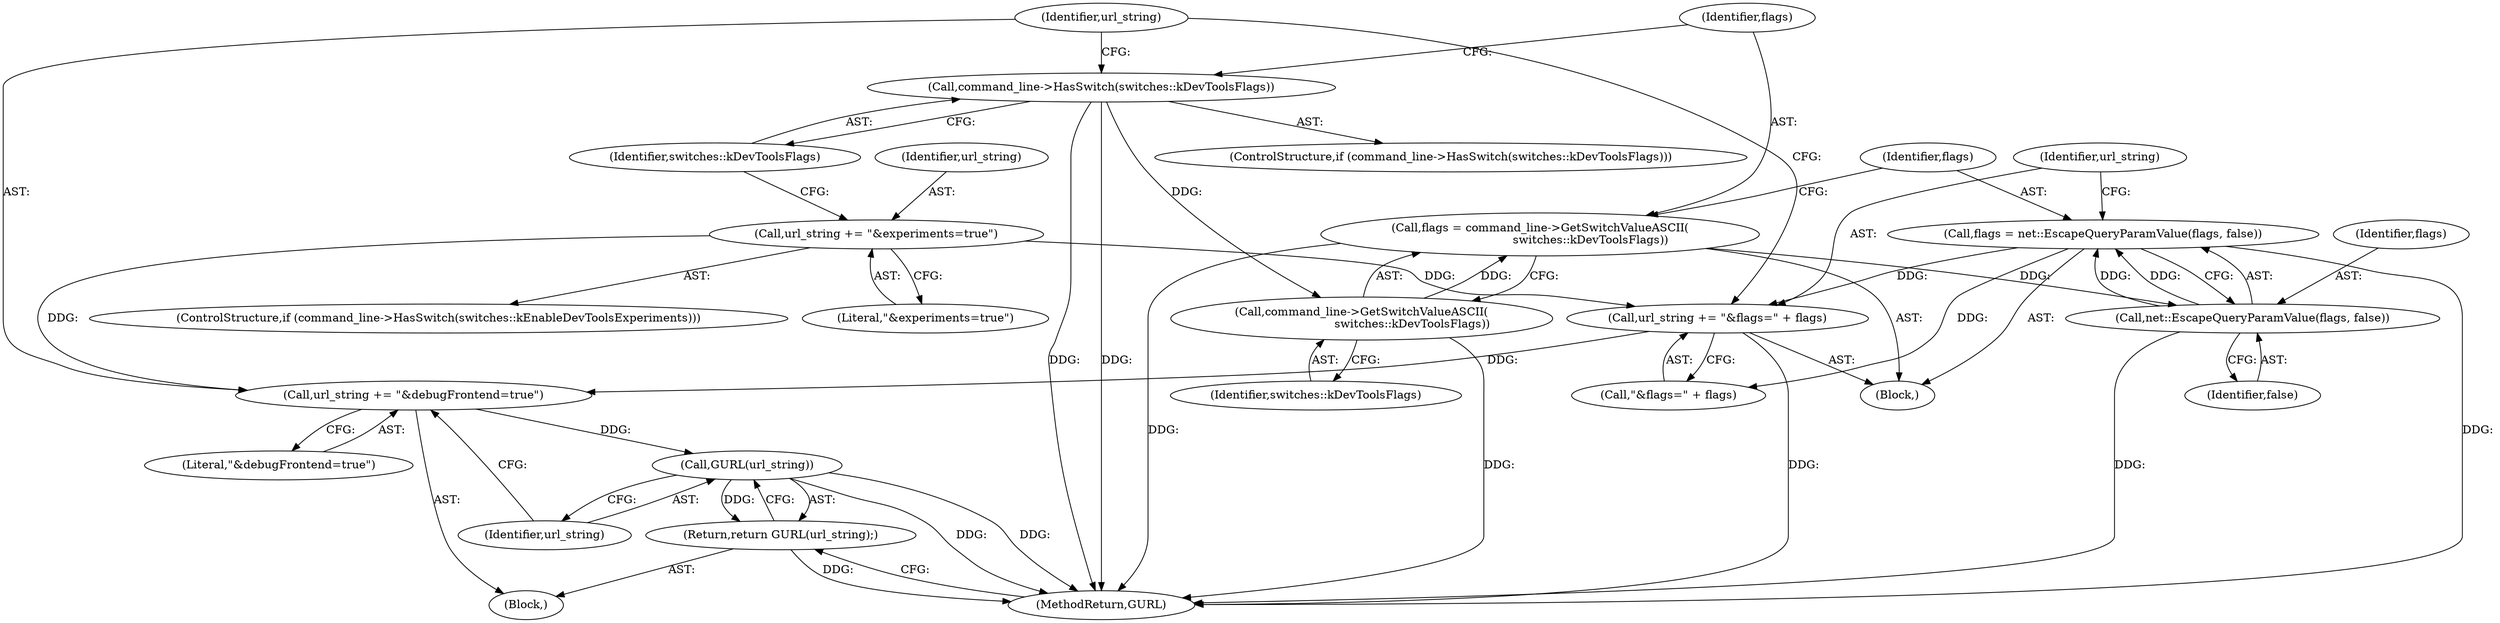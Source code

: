 digraph "1_Chrome_f865c2dfddb1d95af3a2467587c62566e3f7dfe4@del" {
"1000133" [label="(Call,url_string += \"&flags=\" + flags)"];
"1000128" [label="(Call,flags = net::EscapeQueryParamValue(flags, false))"];
"1000130" [label="(Call,net::EscapeQueryParamValue(flags, false))"];
"1000124" [label="(Call,flags = command_line->GetSwitchValueASCII(\n                            switches::kDevToolsFlags))"];
"1000126" [label="(Call,command_line->GetSwitchValueASCII(\n                            switches::kDevToolsFlags))"];
"1000120" [label="(Call,command_line->HasSwitch(switches::kDevToolsFlags))"];
"1000116" [label="(Call,url_string += \"&experiments=true\")"];
"1000138" [label="(Call,url_string += \"&debugFrontend=true\")"];
"1000142" [label="(Call,GURL(url_string))"];
"1000141" [label="(Return,return GURL(url_string);)"];
"1000127" [label="(Identifier,switches::kDevToolsFlags)"];
"1000126" [label="(Call,command_line->GetSwitchValueASCII(\n                            switches::kDevToolsFlags))"];
"1000103" [label="(Block,)"];
"1000113" [label="(ControlStructure,if (command_line->HasSwitch(switches::kEnableDevToolsExperiments)))"];
"1000139" [label="(Identifier,url_string)"];
"1000124" [label="(Call,flags = command_line->GetSwitchValueASCII(\n                            switches::kDevToolsFlags))"];
"1000129" [label="(Identifier,flags)"];
"1000125" [label="(Identifier,flags)"];
"1000143" [label="(Identifier,url_string)"];
"1000135" [label="(Call,\"&flags=\" + flags)"];
"1000133" [label="(Call,url_string += \"&flags=\" + flags)"];
"1000116" [label="(Call,url_string += \"&experiments=true\")"];
"1000142" [label="(Call,GURL(url_string))"];
"1000117" [label="(Identifier,url_string)"];
"1000132" [label="(Identifier,false)"];
"1000134" [label="(Identifier,url_string)"];
"1000140" [label="(Literal,\"&debugFrontend=true\")"];
"1000119" [label="(ControlStructure,if (command_line->HasSwitch(switches::kDevToolsFlags)))"];
"1000122" [label="(Block,)"];
"1000138" [label="(Call,url_string += \"&debugFrontend=true\")"];
"1000121" [label="(Identifier,switches::kDevToolsFlags)"];
"1000141" [label="(Return,return GURL(url_string);)"];
"1000131" [label="(Identifier,flags)"];
"1000120" [label="(Call,command_line->HasSwitch(switches::kDevToolsFlags))"];
"1000118" [label="(Literal,\"&experiments=true\")"];
"1000128" [label="(Call,flags = net::EscapeQueryParamValue(flags, false))"];
"1000130" [label="(Call,net::EscapeQueryParamValue(flags, false))"];
"1000144" [label="(MethodReturn,GURL)"];
"1000133" -> "1000122"  [label="AST: "];
"1000133" -> "1000135"  [label="CFG: "];
"1000134" -> "1000133"  [label="AST: "];
"1000135" -> "1000133"  [label="AST: "];
"1000139" -> "1000133"  [label="CFG: "];
"1000133" -> "1000144"  [label="DDG: "];
"1000128" -> "1000133"  [label="DDG: "];
"1000116" -> "1000133"  [label="DDG: "];
"1000133" -> "1000138"  [label="DDG: "];
"1000128" -> "1000122"  [label="AST: "];
"1000128" -> "1000130"  [label="CFG: "];
"1000129" -> "1000128"  [label="AST: "];
"1000130" -> "1000128"  [label="AST: "];
"1000134" -> "1000128"  [label="CFG: "];
"1000128" -> "1000144"  [label="DDG: "];
"1000130" -> "1000128"  [label="DDG: "];
"1000130" -> "1000128"  [label="DDG: "];
"1000128" -> "1000135"  [label="DDG: "];
"1000130" -> "1000132"  [label="CFG: "];
"1000131" -> "1000130"  [label="AST: "];
"1000132" -> "1000130"  [label="AST: "];
"1000130" -> "1000144"  [label="DDG: "];
"1000124" -> "1000130"  [label="DDG: "];
"1000124" -> "1000122"  [label="AST: "];
"1000124" -> "1000126"  [label="CFG: "];
"1000125" -> "1000124"  [label="AST: "];
"1000126" -> "1000124"  [label="AST: "];
"1000129" -> "1000124"  [label="CFG: "];
"1000124" -> "1000144"  [label="DDG: "];
"1000126" -> "1000124"  [label="DDG: "];
"1000126" -> "1000127"  [label="CFG: "];
"1000127" -> "1000126"  [label="AST: "];
"1000126" -> "1000144"  [label="DDG: "];
"1000120" -> "1000126"  [label="DDG: "];
"1000120" -> "1000119"  [label="AST: "];
"1000120" -> "1000121"  [label="CFG: "];
"1000121" -> "1000120"  [label="AST: "];
"1000125" -> "1000120"  [label="CFG: "];
"1000139" -> "1000120"  [label="CFG: "];
"1000120" -> "1000144"  [label="DDG: "];
"1000120" -> "1000144"  [label="DDG: "];
"1000116" -> "1000113"  [label="AST: "];
"1000116" -> "1000118"  [label="CFG: "];
"1000117" -> "1000116"  [label="AST: "];
"1000118" -> "1000116"  [label="AST: "];
"1000121" -> "1000116"  [label="CFG: "];
"1000116" -> "1000138"  [label="DDG: "];
"1000138" -> "1000103"  [label="AST: "];
"1000138" -> "1000140"  [label="CFG: "];
"1000139" -> "1000138"  [label="AST: "];
"1000140" -> "1000138"  [label="AST: "];
"1000143" -> "1000138"  [label="CFG: "];
"1000138" -> "1000142"  [label="DDG: "];
"1000142" -> "1000141"  [label="AST: "];
"1000142" -> "1000143"  [label="CFG: "];
"1000143" -> "1000142"  [label="AST: "];
"1000141" -> "1000142"  [label="CFG: "];
"1000142" -> "1000144"  [label="DDG: "];
"1000142" -> "1000144"  [label="DDG: "];
"1000142" -> "1000141"  [label="DDG: "];
"1000141" -> "1000103"  [label="AST: "];
"1000144" -> "1000141"  [label="CFG: "];
"1000141" -> "1000144"  [label="DDG: "];
}
